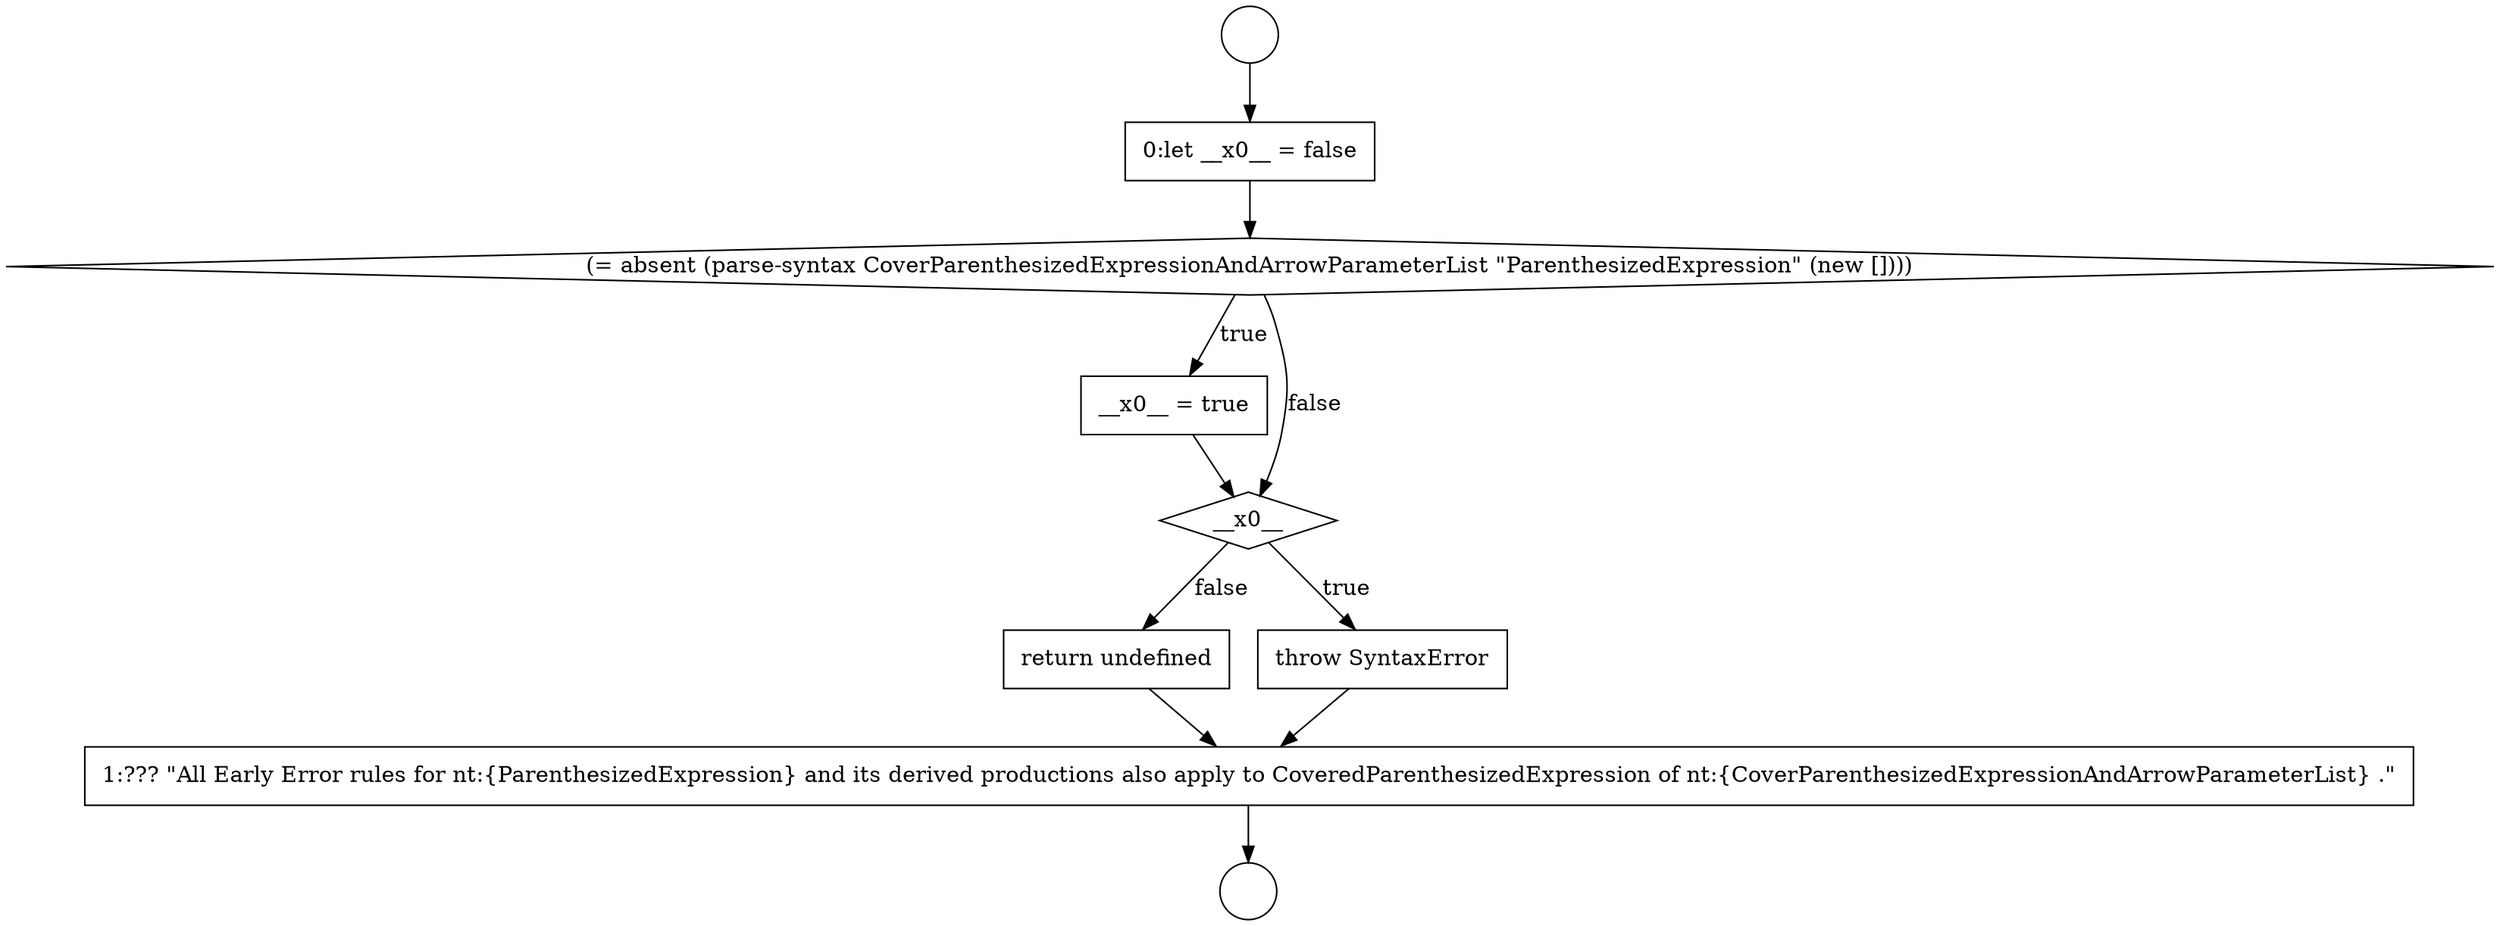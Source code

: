 digraph {
  node18972 [shape=none, margin=0, label=<<font color="black">
    <table border="0" cellborder="1" cellspacing="0" cellpadding="10">
      <tr><td align="left">__x0__ = true</td></tr>
    </table>
  </font>> color="black" fillcolor="white" style=filled]
  node18976 [shape=none, margin=0, label=<<font color="black">
    <table border="0" cellborder="1" cellspacing="0" cellpadding="10">
      <tr><td align="left">1:??? &quot;All Early Error rules for nt:{ParenthesizedExpression} and its derived productions also apply to CoveredParenthesizedExpression of nt:{CoverParenthesizedExpressionAndArrowParameterList} .&quot;</td></tr>
    </table>
  </font>> color="black" fillcolor="white" style=filled]
  node18971 [shape=diamond, label=<<font color="black">(= absent (parse-syntax CoverParenthesizedExpressionAndArrowParameterList &quot;ParenthesizedExpression&quot; (new [])))</font>> color="black" fillcolor="white" style=filled]
  node18975 [shape=none, margin=0, label=<<font color="black">
    <table border="0" cellborder="1" cellspacing="0" cellpadding="10">
      <tr><td align="left">return undefined</td></tr>
    </table>
  </font>> color="black" fillcolor="white" style=filled]
  node18968 [shape=circle label=" " color="black" fillcolor="white" style=filled]
  node18970 [shape=none, margin=0, label=<<font color="black">
    <table border="0" cellborder="1" cellspacing="0" cellpadding="10">
      <tr><td align="left">0:let __x0__ = false</td></tr>
    </table>
  </font>> color="black" fillcolor="white" style=filled]
  node18974 [shape=none, margin=0, label=<<font color="black">
    <table border="0" cellborder="1" cellspacing="0" cellpadding="10">
      <tr><td align="left">throw SyntaxError</td></tr>
    </table>
  </font>> color="black" fillcolor="white" style=filled]
  node18969 [shape=circle label=" " color="black" fillcolor="white" style=filled]
  node18973 [shape=diamond, label=<<font color="black">__x0__</font>> color="black" fillcolor="white" style=filled]
  node18972 -> node18973 [ color="black"]
  node18975 -> node18976 [ color="black"]
  node18970 -> node18971 [ color="black"]
  node18971 -> node18972 [label=<<font color="black">true</font>> color="black"]
  node18971 -> node18973 [label=<<font color="black">false</font>> color="black"]
  node18976 -> node18969 [ color="black"]
  node18974 -> node18976 [ color="black"]
  node18968 -> node18970 [ color="black"]
  node18973 -> node18974 [label=<<font color="black">true</font>> color="black"]
  node18973 -> node18975 [label=<<font color="black">false</font>> color="black"]
}
